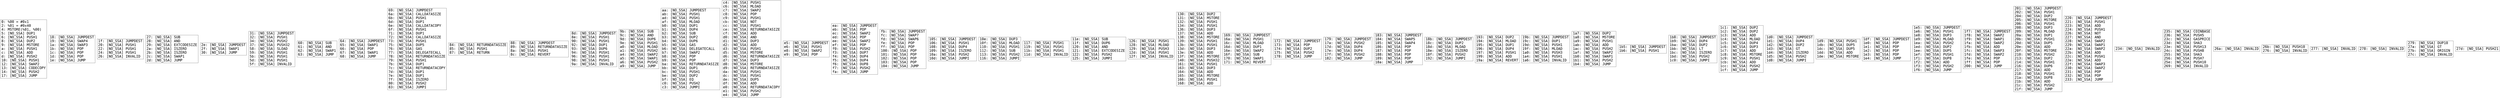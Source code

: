 digraph "graph.cfg.gv" {
	subgraph global {
		node [fontname=Courier fontsize=30.0 rank=same shape=box]
		block_0 [label="0: %00 = #0x1\l2: %01 = #0x40\l4: MSTORE(%01, %00)\l5: [NO_SSA] DUP1\l6: [NO_SSA] PUSH1\l8: [NO_SSA] DUP2\l9: [NO_SSA] MSTORE\la: [NO_SSA] PUSH1\lc: [NO_SSA] ADD\ld: [NO_SSA] PUSH2\l10: [NO_SSA] PUSH1\l12: [NO_SSA] SWAP2\l13: [NO_SSA] CODECOPY\l14: [NO_SSA] PUSH2\l17: [NO_SSA] JUMP\l"]
		block_18 [label="18: [NO_SSA] JUMPDEST\l19: [NO_SSA] SWAP4\l1a: [NO_SSA] SWAP3\l1b: [NO_SSA] POP\l1c: [NO_SSA] POP\l1d: [NO_SSA] POP\l1e: [NO_SSA] JUMP\l"]
		block_1f [label="1f: [NO_SSA] JUMPDEST\l20: [NO_SSA] PUSH1\l22: [NO_SSA] PUSH1\l24: [NO_SSA] PUSH1\l26: [NO_SSA] INVALID\l"]
		block_27 [label="27: [NO_SSA] SUB\l28: [NO_SSA] AND\l29: [NO_SSA] EXTCODESIZE\l2a: [NO_SSA] ISZERO\l2b: [NO_SSA] ISZERO\l2c: [NO_SSA] SWAP1\l2d: [NO_SSA] JUMP\l"]
		block_2e [label="2e: [NO_SSA] JUMPDEST\l2f: [NO_SSA] SWAP1\l30: [NO_SSA] JUMP\l"]
		block_31 [label="31: [NO_SSA] JUMPDEST\l32: [NO_SSA] PUSH1\l34: [NO_SSA] PUSH2\l37: [NO_SSA] PUSH32\l58: [NO_SSA] SLOAD\l59: [NO_SSA] PUSH1\l5b: [NO_SSA] PUSH1\l5d: [NO_SSA] PUSH1\l5f: [NO_SSA] INVALID\l"]
		block_60 [label="60: [NO_SSA] SUB\l61: [NO_SSA] AND\l62: [NO_SSA] SWAP1\l63: [NO_SSA] JUMP\l"]
		block_64 [label="64: [NO_SSA] JUMPDEST\l65: [NO_SSA] SWAP1\l66: [NO_SSA] POP\l67: [NO_SSA] SWAP1\l68: [NO_SSA] JUMP\l"]
		block_69 [label="69: [NO_SSA] JUMPDEST\l6a: [NO_SSA] CALLDATASIZE\l6b: [NO_SSA] PUSH1\l6d: [NO_SSA] DUP1\l6e: [NO_SSA] CALLDATACOPY\l6f: [NO_SSA] PUSH1\l71: [NO_SSA] DUP1\l72: [NO_SSA] CALLDATASIZE\l73: [NO_SSA] PUSH1\l75: [NO_SSA] DUP5\l76: [NO_SSA] GAS\l77: [NO_SSA] DELEGATECALL\l78: [NO_SSA] RETURNDATASIZE\l79: [NO_SSA] PUSH1\l7b: [NO_SSA] DUP1\l7c: [NO_SSA] RETURNDATACOPY\l7d: [NO_SSA] DUP1\l7e: [NO_SSA] DUP1\l7f: [NO_SSA] ISZERO\l80: [NO_SSA] PUSH2\l83: [NO_SSA] JUMPI\l"]
		block_84 [label="84: [NO_SSA] RETURNDATASIZE\l85: [NO_SSA] PUSH1\l87: [NO_SSA] RETURN\l"]
		block_88 [label="88: [NO_SSA] JUMPDEST\l89: [NO_SSA] RETURNDATASIZE\l8a: [NO_SSA] PUSH1\l8c: [NO_SSA] REVERT\l"]
		block_8d [label="8d: [NO_SSA] JUMPDEST\l8e: [NO_SSA] PUSH1\l90: [NO_SSA] PUSH1\l92: [NO_SSA] DUP1\l93: [NO_SSA] DUP6\l94: [NO_SSA] PUSH1\l96: [NO_SSA] PUSH1\l98: [NO_SSA] PUSH1\l9a: [NO_SSA] INVALID\l"]
		block_9b [label="9b: [NO_SSA] SUB\l9c: [NO_SSA] AND\l9d: [NO_SSA] DUP6\l9e: [NO_SSA] PUSH1\la0: [NO_SSA] MLOAD\la1: [NO_SSA] PUSH2\la4: [NO_SSA] SWAP2\la5: [NO_SSA] SWAP1\la6: [NO_SSA] PUSH2\la9: [NO_SSA] JUMP\l"]
		block_aa [label="aa: [NO_SSA] JUMPDEST\lab: [NO_SSA] PUSH1\lad: [NO_SSA] PUSH1\laf: [NO_SSA] MLOAD\lb0: [NO_SSA] DUP1\lb1: [NO_SSA] DUP4\lb2: [NO_SSA] SUB\lb3: [NO_SSA] DUP2\lb4: [NO_SSA] DUP6\lb5: [NO_SSA] GAS\lb6: [NO_SSA] DELEGATECALL\lb7: [NO_SSA] SWAP2\lb8: [NO_SSA] POP\lb9: [NO_SSA] POP\lba: [NO_SSA] RETURNDATASIZE\lbb: [NO_SSA] DUP1\lbc: [NO_SSA] PUSH1\lbe: [NO_SSA] DUP2\lbf: [NO_SSA] EQ\lc0: [NO_SSA] PUSH2\lc3: [NO_SSA] JUMPI\l"]
		block_c4 [label="c4: [NO_SSA] PUSH1\lc6: [NO_SSA] MLOAD\lc7: [NO_SSA] SWAP2\lc8: [NO_SSA] POP\lc9: [NO_SSA] PUSH1\lcb: [NO_SSA] NOT\lcc: [NO_SSA] PUSH1\lce: [NO_SSA] RETURNDATASIZE\lcf: [NO_SSA] ADD\ld0: [NO_SSA] AND\ld1: [NO_SSA] DUP3\ld2: [NO_SSA] ADD\ld3: [NO_SSA] PUSH1\ld5: [NO_SSA] MSTORE\ld6: [NO_SSA] RETURNDATASIZE\ld7: [NO_SSA] DUP3\ld8: [NO_SSA] MSTORE\ld9: [NO_SSA] RETURNDATASIZE\lda: [NO_SSA] PUSH1\ldc: [NO_SSA] PUSH1\lde: [NO_SSA] DUP5\ldf: [NO_SSA] ADD\le0: [NO_SSA] RETURNDATACOPY\le1: [NO_SSA] PUSH2\le4: [NO_SSA] JUMP\l"]
		block_e5 [label="e5: [NO_SSA] JUMPDEST\le6: [NO_SSA] PUSH1\le8: [NO_SSA] SWAP2\le9: [NO_SSA] POP\l"]
		block_ea [label="ea: [NO_SSA] JUMPDEST\leb: [NO_SSA] POP\lec: [NO_SSA] SWAP2\led: [NO_SSA] POP\lee: [NO_SSA] SWAP2\lef: [NO_SSA] POP\lf0: [NO_SSA] PUSH2\lf3: [NO_SSA] DUP7\lf4: [NO_SSA] DUP4\lf5: [NO_SSA] DUP4\lf6: [NO_SSA] DUP8\lf7: [NO_SSA] PUSH2\lfa: [NO_SSA] JUMP\l"]
		block_fb [label="fb: [NO_SSA] JUMPDEST\lfc: [NO_SSA] SWAP7\lfd: [NO_SSA] SWAP6\lfe: [NO_SSA] POP\lff: [NO_SSA] POP\l100: [NO_SSA] POP\l101: [NO_SSA] POP\l102: [NO_SSA] POP\l103: [NO_SSA] POP\l104: [NO_SSA] JUMP\l"]
		block_105 [label="105: [NO_SSA] JUMPDEST\l106: [NO_SSA] PUSH1\l108: [NO_SSA] DUP4\l109: [NO_SSA] ISZERO\l10a: [NO_SSA] PUSH2\l10d: [NO_SSA] JUMPI\l"]
		block_10e [label="10e: [NO_SSA] DUP3\l10f: [NO_SSA] MLOAD\l110: [NO_SSA] PUSH1\l112: [NO_SSA] SUB\l113: [NO_SSA] PUSH2\l116: [NO_SSA] JUMPI\l"]
		block_117 [label="117: [NO_SSA] PUSH1\l119: [NO_SSA] PUSH1\l11b: [NO_SSA] PUSH1\l11d: [NO_SSA] INVALID\l"]
		block_11e [label="11e: [NO_SSA] SUB\l11f: [NO_SSA] DUP6\l120: [NO_SSA] AND\l121: [NO_SSA] EXTCODESIZE\l122: [NO_SSA] PUSH2\l125: [NO_SSA] JUMPI\l"]
		block_126 [label="126: [NO_SSA] PUSH1\l128: [NO_SSA] MLOAD\l129: [NO_SSA] PUSH3\l12d: [NO_SSA] PUSH1\l12f: [NO_SSA] INVALID\l"]
		block_130 [label="130: [NO_SSA] DUP2\l131: [NO_SSA] MSTORE\l132: [NO_SSA] PUSH1\l134: [NO_SSA] PUSH1\l136: [NO_SSA] DUP3\l137: [NO_SSA] ADD\l138: [NO_SSA] MSTORE\l139: [NO_SSA] PUSH1\l13b: [NO_SSA] PUSH1\l13d: [NO_SSA] DUP3\l13e: [NO_SSA] ADD\l13f: [NO_SSA] MSTORE\l140: [NO_SSA] PUSH32\l161: [NO_SSA] PUSH1\l163: [NO_SSA] DUP3\l164: [NO_SSA] ADD\l165: [NO_SSA] MSTORE\l166: [NO_SSA] PUSH1\l168: [NO_SSA] ADD\l"]
		block_169 [label="169: [NO_SSA] JUMPDEST\l16a: [NO_SSA] PUSH1\l16c: [NO_SSA] MLOAD\l16d: [NO_SSA] DUP1\l16e: [NO_SSA] SWAP2\l16f: [NO_SSA] SUB\l170: [NO_SSA] SWAP1\l171: [NO_SSA] REVERT\l"]
		block_172 [label="172: [NO_SSA] JUMPDEST\l173: [NO_SSA] POP\l174: [NO_SSA] DUP2\l175: [NO_SSA] PUSH2\l178: [NO_SSA] JUMP\l"]
		block_179 [label="179: [NO_SSA] JUMPDEST\l17a: [NO_SSA] PUSH2\l17d: [NO_SSA] DUP4\l17e: [NO_SSA] DUP4\l17f: [NO_SSA] PUSH2\l182: [NO_SSA] JUMP\l"]
		block_183 [label="183: [NO_SSA] JUMPDEST\l184: [NO_SSA] SWAP5\l185: [NO_SSA] SWAP4\l186: [NO_SSA] POP\l187: [NO_SSA] POP\l188: [NO_SSA] POP\l189: [NO_SSA] POP\l18a: [NO_SSA] JUMP\l"]
		block_18b [label="18b: [NO_SSA] JUMPDEST\l18c: [NO_SSA] DUP2\l18d: [NO_SSA] MLOAD\l18e: [NO_SSA] ISZERO\l18f: [NO_SSA] PUSH2\l192: [NO_SSA] JUMPI\l"]
		block_193 [label="193: [NO_SSA] DUP2\l194: [NO_SSA] MLOAD\l195: [NO_SSA] DUP1\l196: [NO_SSA] DUP4\l197: [NO_SSA] PUSH1\l199: [NO_SSA] ADD\l19a: [NO_SSA] REVERT\l"]
		block_19b [label="19b: [NO_SSA] JUMPDEST\l19c: [NO_SSA] DUP1\l19d: [NO_SSA] PUSH1\l19f: [NO_SSA] MLOAD\l1a0: [NO_SSA] PUSH3\l1a4: [NO_SSA] PUSH1\l1a6: [NO_SSA] INVALID\l"]
		block_1a7 [label="1a7: [NO_SSA] DUP2\l1a8: [NO_SSA] MSTORE\l1a9: [NO_SSA] PUSH1\l1ab: [NO_SSA] ADD\l1ac: [NO_SSA] PUSH2\l1af: [NO_SSA] SWAP2\l1b0: [NO_SSA] SWAP1\l1b1: [NO_SSA] PUSH2\l1b4: [NO_SSA] JUMP\l"]
		block_1b5 [label="1b5: [NO_SSA] JUMPDEST\l1b6: [NO_SSA] PUSH1\l"]
		block_1b8 [label="1b8: [NO_SSA] JUMPDEST\l1b9: [NO_SSA] DUP4\l1ba: [NO_SSA] DUP2\l1bb: [NO_SSA] LT\l1bc: [NO_SSA] ISZERO\l1bd: [NO_SSA] PUSH2\l1c0: [NO_SSA] JUMPI\l"]
		block_1c1 [label="1c1: [NO_SSA] DUP2\l1c2: [NO_SSA] DUP2\l1c3: [NO_SSA] ADD\l1c4: [NO_SSA] MLOAD\l1c5: [NO_SSA] DUP4\l1c6: [NO_SSA] DUP3\l1c7: [NO_SSA] ADD\l1c8: [NO_SSA] MSTORE\l1c9: [NO_SSA] PUSH1\l1cb: [NO_SSA] ADD\l1cc: [NO_SSA] PUSH2\l1cf: [NO_SSA] JUMP\l"]
		block_1d0 [label="1d0: [NO_SSA] JUMPDEST\l1d1: [NO_SSA] DUP4\l1d2: [NO_SSA] DUP2\l1d3: [NO_SSA] GT\l1d4: [NO_SSA] ISZERO\l1d5: [NO_SSA] PUSH2\l1d8: [NO_SSA] JUMPI\l"]
		block_1d9 [label="1d9: [NO_SSA] PUSH1\l1db: [NO_SSA] DUP5\l1dc: [NO_SSA] DUP5\l1dd: [NO_SSA] ADD\l1de: [NO_SSA] MSTORE\l"]
		block_1df [label="1df: [NO_SSA] JUMPDEST\l1e0: [NO_SSA] POP\l1e1: [NO_SSA] POP\l1e2: [NO_SSA] POP\l1e3: [NO_SSA] POP\l1e4: [NO_SSA] JUMP\l"]
		block_1e5 [label="1e5: [NO_SSA] JUMPDEST\l1e6: [NO_SSA] PUSH1\l1e8: [NO_SSA] DUP3\l1e9: [NO_SSA] MLOAD\l1ea: [NO_SSA] PUSH2\l1ed: [NO_SSA] DUP2\l1ee: [NO_SSA] DUP5\l1ef: [NO_SSA] PUSH1\l1f1: [NO_SSA] DUP8\l1f2: [NO_SSA] ADD\l1f3: [NO_SSA] PUSH2\l1f6: [NO_SSA] JUMP\l"]
		block_1f7 [label="1f7: [NO_SSA] JUMPDEST\l1f8: [NO_SSA] SWAP2\l1f9: [NO_SSA] SWAP1\l1fa: [NO_SSA] SWAP2\l1fb: [NO_SSA] ADD\l1fc: [NO_SSA] SWAP3\l1fd: [NO_SSA] SWAP2\l1fe: [NO_SSA] POP\l1ff: [NO_SSA] POP\l200: [NO_SSA] JUMP\l"]
		block_201 [label="201: [NO_SSA] JUMPDEST\l202: [NO_SSA] PUSH1\l204: [NO_SSA] DUP2\l205: [NO_SSA] MSTORE\l206: [NO_SSA] PUSH1\l208: [NO_SSA] DUP3\l209: [NO_SSA] MLOAD\l20a: [NO_SSA] DUP1\l20b: [NO_SSA] PUSH1\l20d: [NO_SSA] DUP5\l20e: [NO_SSA] ADD\l20f: [NO_SSA] MSTORE\l210: [NO_SSA] PUSH2\l213: [NO_SSA] DUP2\l214: [NO_SSA] PUSH1\l216: [NO_SSA] DUP6\l217: [NO_SSA] ADD\l218: [NO_SSA] PUSH1\l21a: [NO_SSA] DUP8\l21b: [NO_SSA] ADD\l21c: [NO_SSA] PUSH2\l21f: [NO_SSA] JUMP\l"]
		block_220 [label="220: [NO_SSA] JUMPDEST\l221: [NO_SSA] PUSH1\l223: [NO_SSA] ADD\l224: [NO_SSA] PUSH1\l226: [NO_SSA] NOT\l227: [NO_SSA] AND\l228: [NO_SSA] SWAP2\l229: [NO_SSA] SWAP1\l22a: [NO_SSA] SWAP2\l22b: [NO_SSA] ADD\l22c: [NO_SSA] PUSH1\l22e: [NO_SSA] ADD\l22f: [NO_SSA] SWAP3\l230: [NO_SSA] SWAP2\l231: [NO_SSA] POP\l232: [NO_SSA] POP\l233: [NO_SSA] JUMP\l"]
		block_234 [label="234: [NO_SSA] INVALID\l"]
		block_235 [label="235: [NO_SSA] COINBASE\l236: [NO_SSA] PUSH5\l23c: [NO_SSA] GASPRICE\l23d: [NO_SSA] SHA3\l23e: [NO_SSA] PUSH13\l24c: [NO_SSA] PUSH8\l255: [NO_SSA] SHA3\l256: [NO_SSA] PUSH7\l25e: [NO_SSA] PUSH10\l269: [NO_SSA] INVALID\l"]
		block_26a [label="26a: [NO_SSA] INVALID\l"]
		block_26b [label="26b: [NO_SSA] PUSH10\l276: [NO_SSA] INVALID\l"]
		block_277 [label="277: [NO_SSA] INVALID\l"]
		block_278 [label="278: [NO_SSA] INVALID\l"]
		block_279 [label="279: [NO_SSA] DUP10\l27a: [NO_SSA] GT\l27b: [NO_SSA] ORIGIN\l27c: [NO_SSA] INVALID\l"]
		block_27d [label="27d: [NO_SSA] PUSH21\l"]
	}
}

